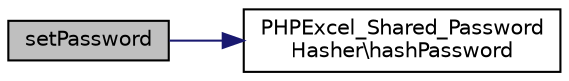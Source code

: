 digraph "setPassword"
{
  edge [fontname="Helvetica",fontsize="10",labelfontname="Helvetica",labelfontsize="10"];
  node [fontname="Helvetica",fontsize="10",shape=record];
  rankdir="LR";
  Node60 [label="setPassword",height=0.2,width=0.4,color="black", fillcolor="grey75", style="filled", fontcolor="black"];
  Node60 -> Node61 [color="midnightblue",fontsize="10",style="solid",fontname="Helvetica"];
  Node61 [label="PHPExcel_Shared_Password\lHasher\\hashPassword",height=0.2,width=0.4,color="black", fillcolor="white", style="filled",URL="$class_p_h_p_excel___shared___password_hasher.html#a6eb9ddbda184fa5ddea0621f77130ef6"];
}

